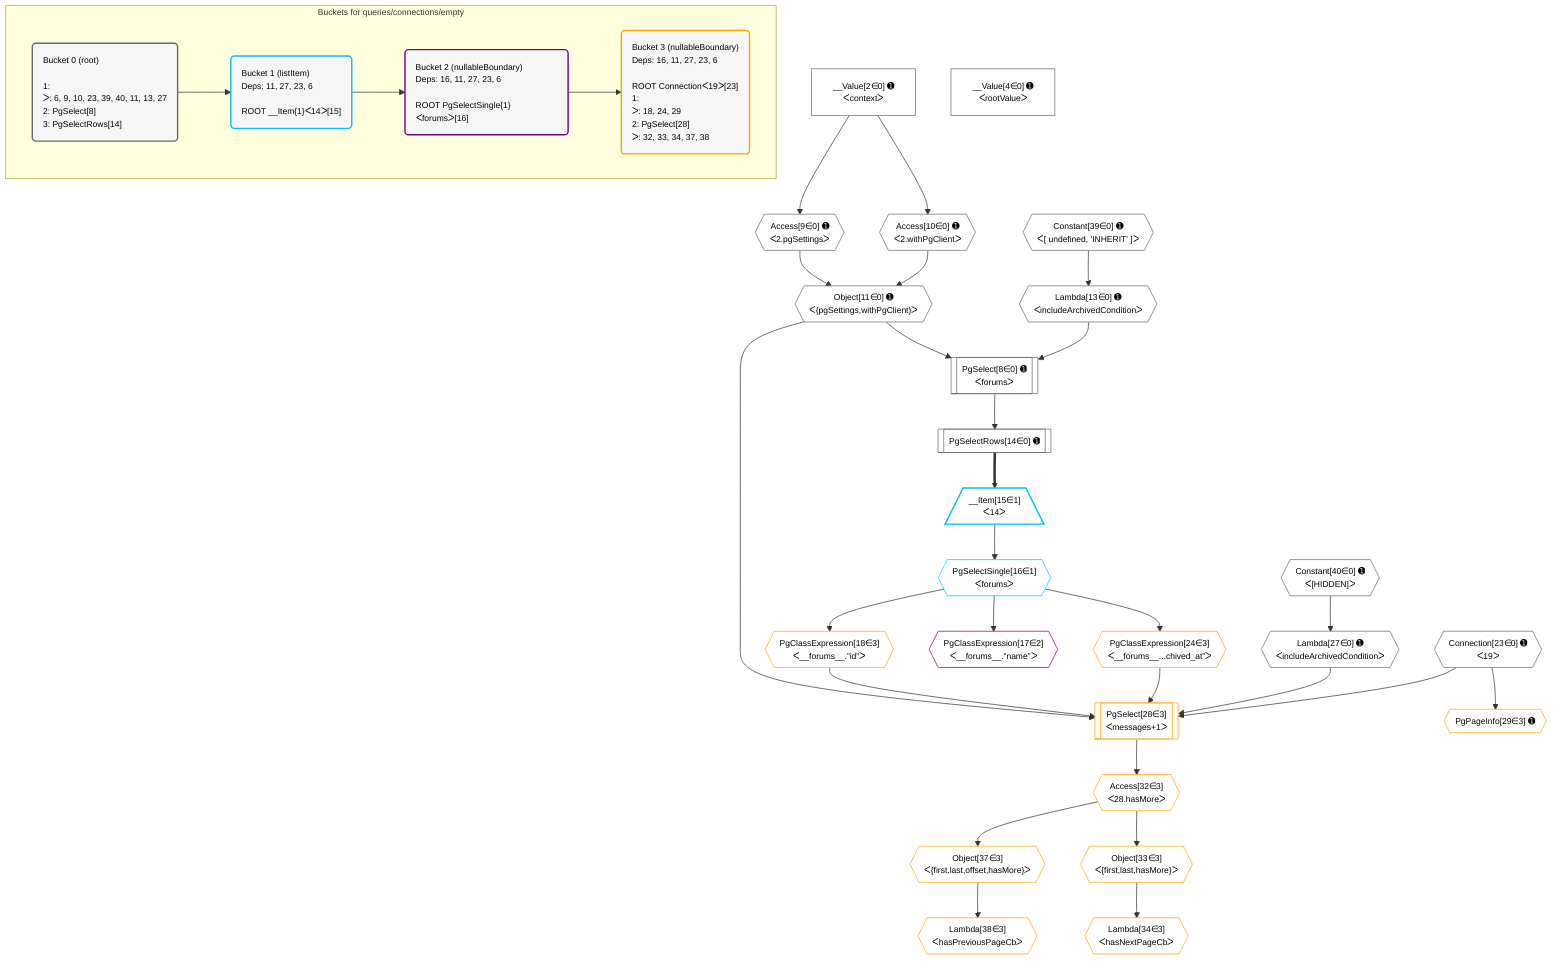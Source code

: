 %%{init: {'themeVariables': { 'fontSize': '12px'}}}%%
graph TD
    classDef path fill:#eee,stroke:#000,color:#000
    classDef plan fill:#fff,stroke-width:1px,color:#000
    classDef itemplan fill:#fff,stroke-width:2px,color:#000
    classDef unbatchedplan fill:#dff,stroke-width:1px,color:#000
    classDef sideeffectplan fill:#fcc,stroke-width:2px,color:#000
    classDef bucket fill:#f6f6f6,color:#000,stroke-width:2px,text-align:left


    %% plan dependencies
    PgSelect8[["PgSelect[8∈0] ➊<br />ᐸforumsᐳ"]]:::plan
    Object11{{"Object[11∈0] ➊<br />ᐸ{pgSettings,withPgClient}ᐳ"}}:::plan
    Lambda13{{"Lambda[13∈0] ➊<br />ᐸincludeArchivedConditionᐳ"}}:::plan
    Object11 & Lambda13 --> PgSelect8
    Access9{{"Access[9∈0] ➊<br />ᐸ2.pgSettingsᐳ"}}:::plan
    Access10{{"Access[10∈0] ➊<br />ᐸ2.withPgClientᐳ"}}:::plan
    Access9 & Access10 --> Object11
    __Value2["__Value[2∈0] ➊<br />ᐸcontextᐳ"]:::plan
    __Value2 --> Access9
    __Value2 --> Access10
    Constant39{{"Constant[39∈0] ➊<br />ᐸ[ undefined, 'INHERIT' ]ᐳ"}}:::plan
    Constant39 --> Lambda13
    PgSelectRows14[["PgSelectRows[14∈0] ➊"]]:::plan
    PgSelect8 --> PgSelectRows14
    Lambda27{{"Lambda[27∈0] ➊<br />ᐸincludeArchivedConditionᐳ"}}:::plan
    Constant40{{"Constant[40∈0] ➊<br />ᐸ[HIDDEN]ᐳ"}}:::plan
    Constant40 --> Lambda27
    __Value4["__Value[4∈0] ➊<br />ᐸrootValueᐳ"]:::plan
    Connection23{{"Connection[23∈0] ➊<br />ᐸ19ᐳ"}}:::plan
    __Item15[/"__Item[15∈1]<br />ᐸ14ᐳ"\]:::itemplan
    PgSelectRows14 ==> __Item15
    PgSelectSingle16{{"PgSelectSingle[16∈1]<br />ᐸforumsᐳ"}}:::plan
    __Item15 --> PgSelectSingle16
    PgClassExpression17{{"PgClassExpression[17∈2]<br />ᐸ__forums__.”name”ᐳ"}}:::plan
    PgSelectSingle16 --> PgClassExpression17
    PgSelect28[["PgSelect[28∈3]<br />ᐸmessages+1ᐳ"]]:::plan
    PgClassExpression18{{"PgClassExpression[18∈3]<br />ᐸ__forums__.”id”ᐳ"}}:::plan
    PgClassExpression24{{"PgClassExpression[24∈3]<br />ᐸ__forums__...chived_at”ᐳ"}}:::plan
    Object11 & PgClassExpression18 & PgClassExpression24 & Lambda27 & Connection23 --> PgSelect28
    Object37{{"Object[37∈3]<br />ᐸ{first,last,offset,hasMore}ᐳ"}}:::plan
    Access32{{"Access[32∈3]<br />ᐸ28.hasMoreᐳ"}}:::plan
    Access32 --> Object37
    Object33{{"Object[33∈3]<br />ᐸ{first,last,hasMore}ᐳ"}}:::plan
    Access32 --> Object33
    PgSelectSingle16 --> PgClassExpression18
    PgSelectSingle16 --> PgClassExpression24
    PgPageInfo29{{"PgPageInfo[29∈3] ➊"}}:::plan
    Connection23 --> PgPageInfo29
    PgSelect28 --> Access32
    Lambda34{{"Lambda[34∈3]<br />ᐸhasNextPageCbᐳ"}}:::plan
    Object33 --> Lambda34
    Lambda38{{"Lambda[38∈3]<br />ᐸhasPreviousPageCbᐳ"}}:::plan
    Object37 --> Lambda38

    %% define steps

    subgraph "Buckets for queries/connections/empty"
    Bucket0("Bucket 0 (root)<br /><br />1: <br />ᐳ: 6, 9, 10, 23, 39, 40, 11, 13, 27<br />2: PgSelect[8]<br />3: PgSelectRows[14]"):::bucket
    classDef bucket0 stroke:#696969
    class Bucket0,__Value2,__Value4,PgSelect8,Access9,Access10,Object11,Lambda13,PgSelectRows14,Connection23,Lambda27,Constant39,Constant40 bucket0
    Bucket1("Bucket 1 (listItem)<br />Deps: 11, 27, 23, 6<br /><br />ROOT __Item{1}ᐸ14ᐳ[15]"):::bucket
    classDef bucket1 stroke:#00bfff
    class Bucket1,__Item15,PgSelectSingle16 bucket1
    Bucket2("Bucket 2 (nullableBoundary)<br />Deps: 16, 11, 27, 23, 6<br /><br />ROOT PgSelectSingle{1}ᐸforumsᐳ[16]"):::bucket
    classDef bucket2 stroke:#7f007f
    class Bucket2,PgClassExpression17 bucket2
    Bucket3("Bucket 3 (nullableBoundary)<br />Deps: 16, 11, 27, 23, 6<br /><br />ROOT Connectionᐸ19ᐳ[23]<br />1: <br />ᐳ: 18, 24, 29<br />2: PgSelect[28]<br />ᐳ: 32, 33, 34, 37, 38"):::bucket
    classDef bucket3 stroke:#ffa500
    class Bucket3,PgClassExpression18,PgClassExpression24,PgSelect28,PgPageInfo29,Access32,Object33,Lambda34,Object37,Lambda38 bucket3
    Bucket0 --> Bucket1
    Bucket1 --> Bucket2
    Bucket2 --> Bucket3
    end